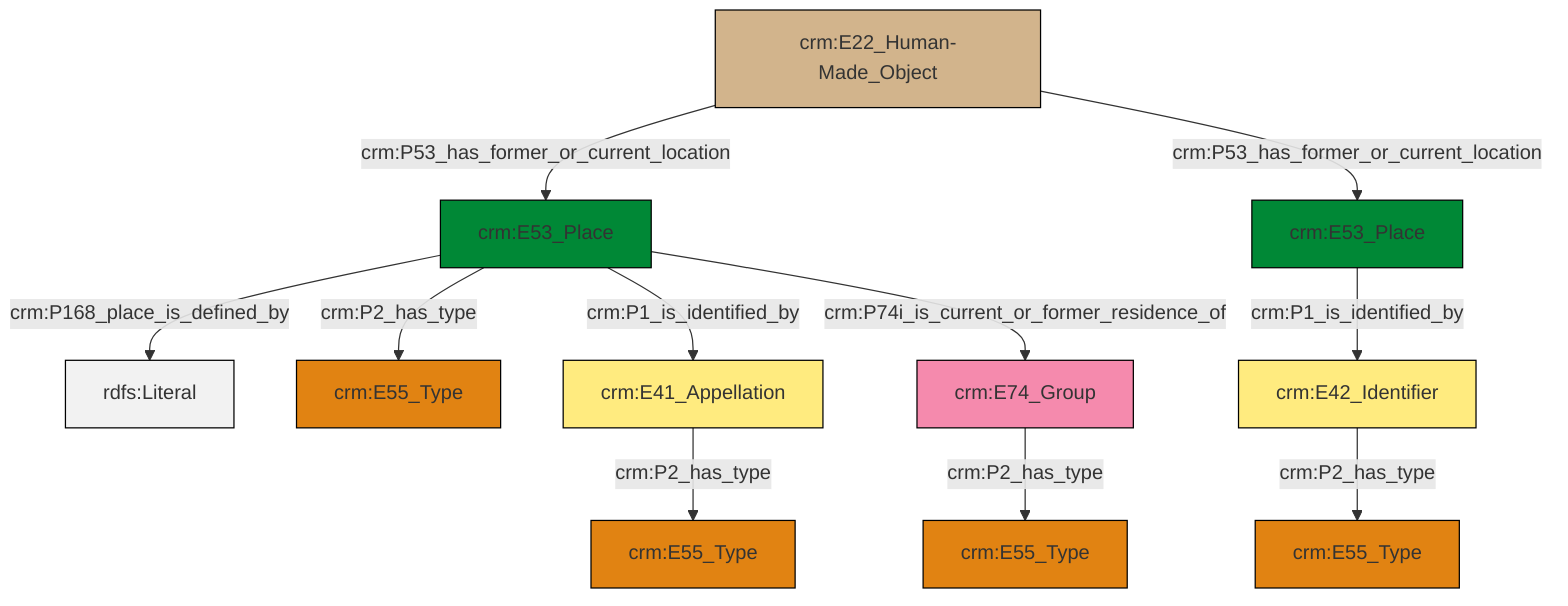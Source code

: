 graph TD
classDef Literal fill:#f2f2f2,stroke:#000000;
classDef CRM_Entity fill:#FFFFFF,stroke:#000000;
classDef Temporal_Entity fill:#00C9E6, stroke:#000000;
classDef Type fill:#E18312, stroke:#000000;
classDef Time-Span fill:#2C9C91, stroke:#000000;
classDef Appellation fill:#FFEB7F, stroke:#000000;
classDef Place fill:#008836, stroke:#000000;
classDef Persistent_Item fill:#B266B2, stroke:#000000;
classDef Conceptual_Object fill:#FFD700, stroke:#000000;
classDef Physical_Thing fill:#D2B48C, stroke:#000000;
classDef Actor fill:#f58aad, stroke:#000000;
classDef PC_Classes fill:#4ce600, stroke:#000000;
classDef Multi fill:#cccccc,stroke:#000000;

4["crm:E42_Identifier"]:::Appellation -->|crm:P2_has_type| 5["crm:E55_Type"]:::Type
12["crm:E53_Place"]:::Place -->|crm:P168_place_is_defined_by| 13[rdfs:Literal]:::Literal
12["crm:E53_Place"]:::Place -->|crm:P2_has_type| 8["crm:E55_Type"]:::Type
12["crm:E53_Place"]:::Place -->|crm:P1_is_identified_by| 2["crm:E41_Appellation"]:::Appellation
10["crm:E22_Human-Made_Object"]:::Physical_Thing -->|crm:P53_has_former_or_current_location| 12["crm:E53_Place"]:::Place
2["crm:E41_Appellation"]:::Appellation -->|crm:P2_has_type| 16["crm:E55_Type"]:::Type
14["crm:E53_Place"]:::Place -->|crm:P1_is_identified_by| 4["crm:E42_Identifier"]:::Appellation
10["crm:E22_Human-Made_Object"]:::Physical_Thing -->|crm:P53_has_former_or_current_location| 14["crm:E53_Place"]:::Place
6["crm:E74_Group"]:::Actor -->|crm:P2_has_type| 0["crm:E55_Type"]:::Type
12["crm:E53_Place"]:::Place -->|crm:P74i_is_current_or_former_residence_of| 6["crm:E74_Group"]:::Actor